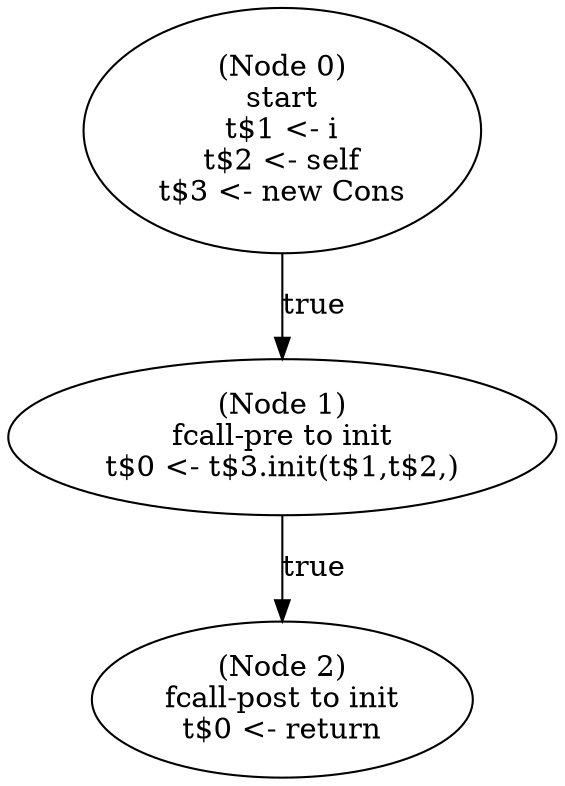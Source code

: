 digraph rcons_post {
  n0 [label="(Node 0)\nstart\nt$1 <- i\nt$2 <- self\nt$3 <- new Cons\n"];
 n0 -> n1 [label="true"];
  n1 [label="(Node 1)\nfcall-pre to init\nt$0 <- t$3.init(t$1,t$2,)\n"];
 n1 -> n2 [label="true"];
  n2 [label="(Node 2)\nfcall-post to init\nt$0 <- return\n"];
}
